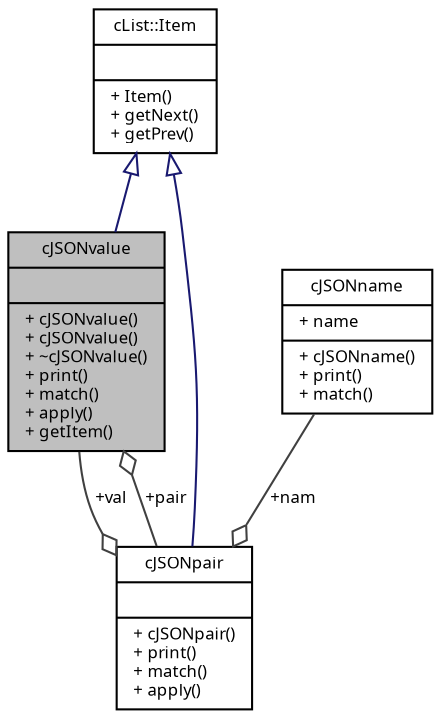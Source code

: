 digraph "cJSONvalue"
{
  edge [fontname="Sans",fontsize="8",labelfontname="Sans",labelfontsize="8"];
  node [fontname="Sans",fontsize="8",shape=record];
  Node1 [label="{cJSONvalue\n||+ cJSONvalue()\l+ cJSONvalue()\l+ ~cJSONvalue()\l+ print()\l+ match()\l+ apply()\l+ getItem()\l}",height=0.2,width=0.4,color="black", fillcolor="grey75", style="filled", fontcolor="black"];
  Node2 -> Node1 [dir="back",color="midnightblue",fontsize="8",style="solid",arrowtail="onormal",fontname="Sans"];
  Node2 [label="{cList::Item\n||+ Item()\l+ getNext()\l+ getPrev()\l}",height=0.2,width=0.4,color="black", fillcolor="white", style="filled",URL="$classc_list_1_1_item.html",tooltip="Base class for list items. "];
  Node3 -> Node1 [color="grey25",fontsize="8",style="solid",label=" +pair" ,arrowhead="odiamond",fontname="Sans"];
  Node3 [label="{cJSONpair\n||+ cJSONpair()\l+ print()\l+ match()\l+ apply()\l}",height=0.2,width=0.4,color="black", fillcolor="white", style="filled",URL="$classc_j_s_o_npair.html"];
  Node2 -> Node3 [dir="back",color="midnightblue",fontsize="8",style="solid",arrowtail="onormal",fontname="Sans"];
  Node4 -> Node3 [color="grey25",fontsize="8",style="solid",label=" +nam" ,arrowhead="odiamond",fontname="Sans"];
  Node4 [label="{cJSONname\n|+ name\l|+ cJSONname()\l+ print()\l+ match()\l}",height=0.2,width=0.4,color="black", fillcolor="white", style="filled",URL="$classc_j_s_o_nname.html"];
  Node1 -> Node3 [color="grey25",fontsize="8",style="solid",label=" +val" ,arrowhead="odiamond",fontname="Sans"];
}
